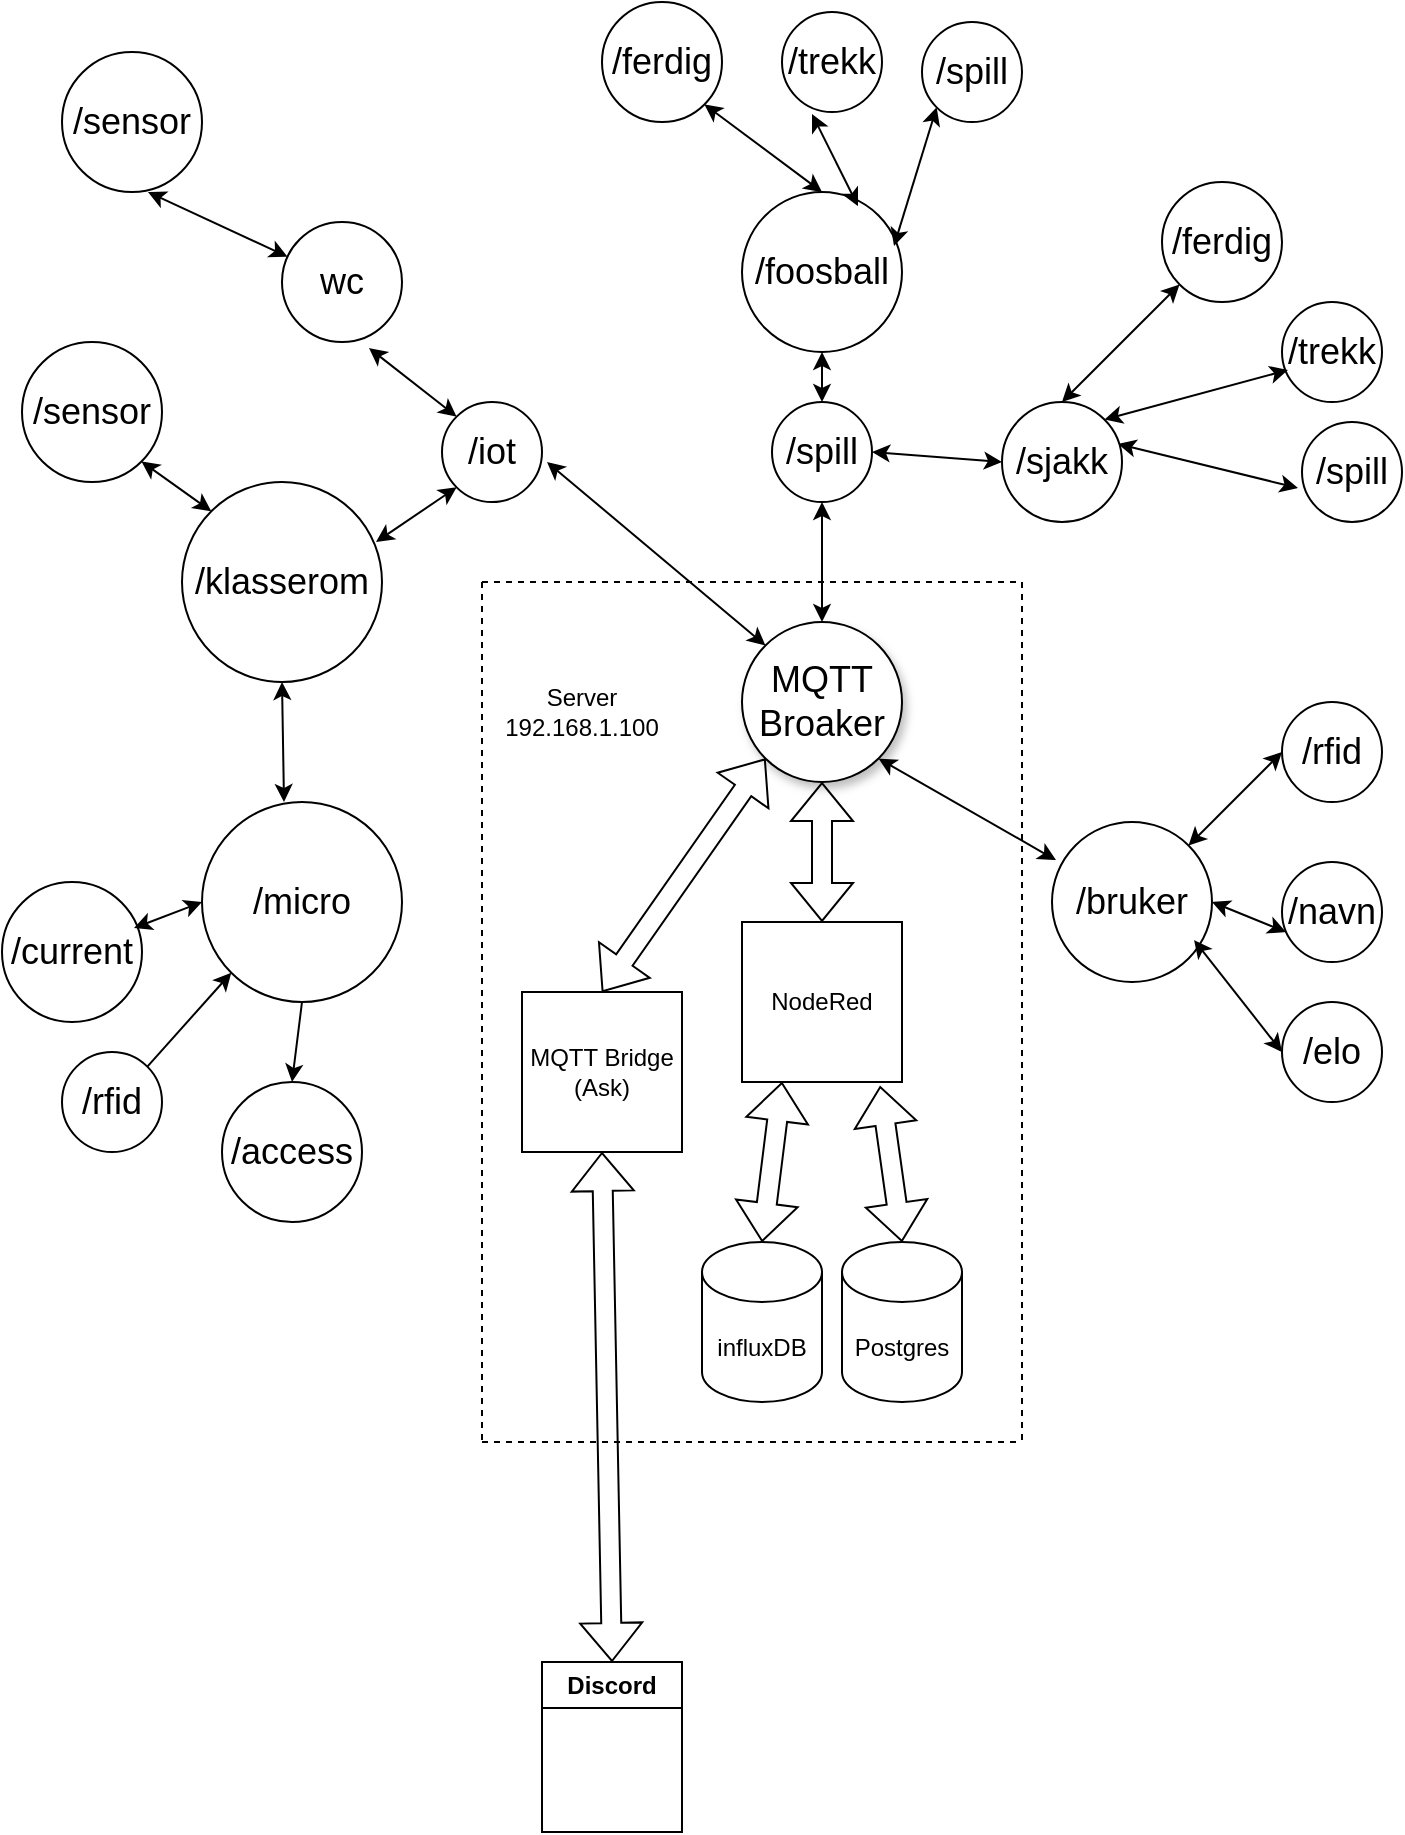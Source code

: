 <mxfile version="26.2.9">
  <diagram name="Page-1" id="6-U9oWj5JZpFFCg8RY4Y">
    <mxGraphModel dx="2948" dy="1103" grid="1" gridSize="10" guides="1" tooltips="1" connect="1" arrows="1" fold="1" page="1" pageScale="1" pageWidth="827" pageHeight="1169" math="0" shadow="0">
      <root>
        <mxCell id="0" />
        <mxCell id="1" parent="0" />
        <mxCell id="urKDHidlisGYxtg2ARkH-1" value="&lt;font style=&quot;font-size: 18px;&quot;&gt;MQTT&lt;br&gt;Broaker&lt;/font&gt;" style="ellipse;whiteSpace=wrap;html=1;aspect=fixed;shadow=1;fillColor=light-dark(#FFFFFF,#99CCFF);" parent="1" vertex="1">
          <mxGeometry x="380" y="400" width="80" height="80" as="geometry" />
        </mxCell>
        <mxCell id="urKDHidlisGYxtg2ARkH-2" value="Postgres" style="shape=cylinder3;whiteSpace=wrap;html=1;boundedLbl=1;backgroundOutline=1;size=15;" parent="1" vertex="1">
          <mxGeometry x="430" y="710" width="60" height="80" as="geometry" />
        </mxCell>
        <mxCell id="urKDHidlisGYxtg2ARkH-3" value="NodeRed" style="whiteSpace=wrap;html=1;aspect=fixed;" parent="1" vertex="1">
          <mxGeometry x="380" y="550" width="80" height="80" as="geometry" />
        </mxCell>
        <mxCell id="urKDHidlisGYxtg2ARkH-4" value="influxDB" style="shape=cylinder3;whiteSpace=wrap;html=1;boundedLbl=1;backgroundOutline=1;size=15;" parent="1" vertex="1">
          <mxGeometry x="360" y="710" width="60" height="80" as="geometry" />
        </mxCell>
        <mxCell id="urKDHidlisGYxtg2ARkH-5" value="MQTT Bridge&lt;br&gt;(Ask)" style="whiteSpace=wrap;html=1;aspect=fixed;" parent="1" vertex="1">
          <mxGeometry x="270" y="585" width="80" height="80" as="geometry" />
        </mxCell>
        <mxCell id="urKDHidlisGYxtg2ARkH-8" value="Discord" style="swimlane;whiteSpace=wrap;html=1;" parent="1" vertex="1">
          <mxGeometry x="280" y="920" width="70" height="85" as="geometry" />
        </mxCell>
        <mxCell id="urKDHidlisGYxtg2ARkH-9" value="" style="shape=flexArrow;endArrow=classic;startArrow=classic;html=1;rounded=0;entryX=0.5;entryY=0;entryDx=0;entryDy=0;entryPerimeter=0;exitX=0.863;exitY=1.025;exitDx=0;exitDy=0;exitPerimeter=0;" parent="1" source="urKDHidlisGYxtg2ARkH-3" target="urKDHidlisGYxtg2ARkH-2" edge="1">
          <mxGeometry width="100" height="100" relative="1" as="geometry">
            <mxPoint x="360" y="610" as="sourcePoint" />
            <mxPoint x="460" y="510" as="targetPoint" />
          </mxGeometry>
        </mxCell>
        <mxCell id="urKDHidlisGYxtg2ARkH-11" value="" style="shape=flexArrow;endArrow=classic;startArrow=classic;html=1;rounded=0;entryX=0.5;entryY=0;entryDx=0;entryDy=0;entryPerimeter=0;" parent="1" target="urKDHidlisGYxtg2ARkH-4" edge="1">
          <mxGeometry width="100" height="100" relative="1" as="geometry">
            <mxPoint x="400" y="630" as="sourcePoint" />
            <mxPoint x="460" y="510" as="targetPoint" />
          </mxGeometry>
        </mxCell>
        <mxCell id="urKDHidlisGYxtg2ARkH-12" value="" style="shape=flexArrow;endArrow=classic;startArrow=classic;html=1;rounded=0;entryX=0.5;entryY=1;entryDx=0;entryDy=0;exitX=0.5;exitY=0;exitDx=0;exitDy=0;" parent="1" source="urKDHidlisGYxtg2ARkH-3" target="urKDHidlisGYxtg2ARkH-1" edge="1">
          <mxGeometry width="100" height="100" relative="1" as="geometry">
            <mxPoint x="360" y="610" as="sourcePoint" />
            <mxPoint x="460" y="510" as="targetPoint" />
          </mxGeometry>
        </mxCell>
        <mxCell id="urKDHidlisGYxtg2ARkH-13" value="" style="shape=flexArrow;endArrow=classic;startArrow=classic;html=1;rounded=0;entryX=0;entryY=1;entryDx=0;entryDy=0;exitX=0.5;exitY=0;exitDx=0;exitDy=0;" parent="1" source="urKDHidlisGYxtg2ARkH-5" target="urKDHidlisGYxtg2ARkH-1" edge="1">
          <mxGeometry width="100" height="100" relative="1" as="geometry">
            <mxPoint x="360" y="610" as="sourcePoint" />
            <mxPoint x="460" y="510" as="targetPoint" />
          </mxGeometry>
        </mxCell>
        <mxCell id="urKDHidlisGYxtg2ARkH-14" value="" style="shape=flexArrow;endArrow=classic;startArrow=classic;html=1;rounded=0;exitX=0.5;exitY=0;exitDx=0;exitDy=0;entryX=0.5;entryY=1;entryDx=0;entryDy=0;" parent="1" source="urKDHidlisGYxtg2ARkH-8" target="urKDHidlisGYxtg2ARkH-5" edge="1">
          <mxGeometry width="100" height="100" relative="1" as="geometry">
            <mxPoint x="360" y="610" as="sourcePoint" />
            <mxPoint x="460" y="510" as="targetPoint" />
          </mxGeometry>
        </mxCell>
        <mxCell id="urKDHidlisGYxtg2ARkH-15" value="&lt;font style=&quot;font-size: 18px;&quot;&gt;/iot&lt;/font&gt;" style="ellipse;whiteSpace=wrap;html=1;strokeColor=light-dark(#000000,#007FFF);" parent="1" vertex="1">
          <mxGeometry x="230" y="290" width="50" height="50" as="geometry" />
        </mxCell>
        <mxCell id="urKDHidlisGYxtg2ARkH-16" value="&lt;font style=&quot;font-size: 18px;&quot;&gt;/spill&lt;/font&gt;" style="ellipse;whiteSpace=wrap;html=1;strokeColor=light-dark(#000000,#007FFF);" parent="1" vertex="1">
          <mxGeometry x="395" y="290" width="50" height="50" as="geometry" />
        </mxCell>
        <mxCell id="urKDHidlisGYxtg2ARkH-17" value="&lt;font style=&quot;font-size: 18px;&quot;&gt;/bruker&lt;/font&gt;" style="ellipse;whiteSpace=wrap;html=1;strokeColor=light-dark(#000000,#007FFF);" parent="1" vertex="1">
          <mxGeometry x="535" y="500" width="80" height="80" as="geometry" />
        </mxCell>
        <mxCell id="urKDHidlisGYxtg2ARkH-18" value="" style="endArrow=classic;startArrow=classic;html=1;rounded=0;exitX=0.967;exitY=0.35;exitDx=0;exitDy=0;entryX=-0.04;entryY=0.66;entryDx=0;entryDy=0;entryPerimeter=0;exitPerimeter=0;" parent="1" source="urKDHidlisGYxtg2ARkH-27" target="urKDHidlisGYxtg2ARkH-44" edge="1">
          <mxGeometry width="50" height="50" relative="1" as="geometry">
            <mxPoint x="610" y="280" as="sourcePoint" />
            <mxPoint x="660" y="230" as="targetPoint" />
          </mxGeometry>
        </mxCell>
        <mxCell id="urKDHidlisGYxtg2ARkH-21" value="" style="endArrow=classic;startArrow=classic;html=1;rounded=0;exitX=0.5;exitY=1;exitDx=0;exitDy=0;" parent="1" source="urKDHidlisGYxtg2ARkH-26" edge="1">
          <mxGeometry width="50" height="50" relative="1" as="geometry">
            <mxPoint x="450" y="240" as="sourcePoint" />
            <mxPoint x="420" y="290" as="targetPoint" />
          </mxGeometry>
        </mxCell>
        <mxCell id="urKDHidlisGYxtg2ARkH-23" value="" style="endArrow=classic;startArrow=classic;html=1;rounded=0;exitX=1;exitY=1;exitDx=0;exitDy=0;entryX=0.025;entryY=0.238;entryDx=0;entryDy=0;entryPerimeter=0;" parent="1" source="urKDHidlisGYxtg2ARkH-1" target="urKDHidlisGYxtg2ARkH-17" edge="1">
          <mxGeometry width="50" height="50" relative="1" as="geometry">
            <mxPoint x="480" y="520" as="sourcePoint" />
            <mxPoint x="510" y="390" as="targetPoint" />
          </mxGeometry>
        </mxCell>
        <mxCell id="urKDHidlisGYxtg2ARkH-24" value="" style="endArrow=classic;startArrow=classic;html=1;rounded=0;entryX=0.5;entryY=1;entryDx=0;entryDy=0;exitX=0.5;exitY=0;exitDx=0;exitDy=0;" parent="1" source="urKDHidlisGYxtg2ARkH-1" target="urKDHidlisGYxtg2ARkH-16" edge="1">
          <mxGeometry width="50" height="50" relative="1" as="geometry">
            <mxPoint x="370" y="350" as="sourcePoint" />
            <mxPoint x="420" y="300" as="targetPoint" />
          </mxGeometry>
        </mxCell>
        <mxCell id="urKDHidlisGYxtg2ARkH-25" value="" style="endArrow=classic;startArrow=classic;html=1;rounded=0;entryX=0;entryY=0;entryDx=0;entryDy=0;exitX=1.05;exitY=0.6;exitDx=0;exitDy=0;exitPerimeter=0;" parent="1" source="urKDHidlisGYxtg2ARkH-15" target="urKDHidlisGYxtg2ARkH-1" edge="1">
          <mxGeometry width="50" height="50" relative="1" as="geometry">
            <mxPoint x="280" y="450" as="sourcePoint" />
            <mxPoint x="330" y="400" as="targetPoint" />
          </mxGeometry>
        </mxCell>
        <mxCell id="urKDHidlisGYxtg2ARkH-26" value="&lt;font style=&quot;font-size: 18px;&quot;&gt;/foosball&lt;/font&gt;" style="ellipse;whiteSpace=wrap;html=1;strokeColor=light-dark(#000000,#007FFF);" parent="1" vertex="1">
          <mxGeometry x="380" y="185" width="80" height="80" as="geometry" />
        </mxCell>
        <mxCell id="urKDHidlisGYxtg2ARkH-28" value="&lt;font style=&quot;font-size: 18px;&quot;&gt;/rfid&lt;/font&gt;" style="ellipse;whiteSpace=wrap;html=1;strokeColor=light-dark(#000000,#007FFF);" parent="1" vertex="1">
          <mxGeometry x="650" y="440" width="50" height="50" as="geometry" />
        </mxCell>
        <mxCell id="urKDHidlisGYxtg2ARkH-29" value="&lt;font style=&quot;font-size: 18px;&quot;&gt;/navn&lt;/font&gt;" style="ellipse;whiteSpace=wrap;html=1;strokeColor=light-dark(#000000,#007FFF);" parent="1" vertex="1">
          <mxGeometry x="650" y="520" width="50" height="50" as="geometry" />
        </mxCell>
        <mxCell id="urKDHidlisGYxtg2ARkH-30" value="&lt;font style=&quot;font-size: 18px;&quot;&gt;/elo&lt;/font&gt;" style="ellipse;whiteSpace=wrap;html=1;strokeColor=light-dark(#000000,#007FFF);" parent="1" vertex="1">
          <mxGeometry x="650" y="590" width="50" height="50" as="geometry" />
        </mxCell>
        <mxCell id="urKDHidlisGYxtg2ARkH-27" value="&lt;font style=&quot;font-size: 18px;&quot;&gt;/sjakk&lt;/font&gt;" style="ellipse;whiteSpace=wrap;html=1;strokeColor=light-dark(#000000,#007FFF);" parent="1" vertex="1">
          <mxGeometry x="510" y="290" width="60" height="60" as="geometry" />
        </mxCell>
        <mxCell id="urKDHidlisGYxtg2ARkH-32" value="&lt;span style=&quot;font-size: 18px;&quot;&gt;wc&lt;/span&gt;" style="ellipse;whiteSpace=wrap;html=1;strokeColor=light-dark(#000000,#007FFF);" parent="1" vertex="1">
          <mxGeometry x="150" y="200" width="60" height="60" as="geometry" />
        </mxCell>
        <mxCell id="urKDHidlisGYxtg2ARkH-33" value="&lt;font style=&quot;font-size: 18px;&quot;&gt;/klasserom&lt;/font&gt;" style="ellipse;whiteSpace=wrap;html=1;strokeColor=light-dark(#000000,#007FFF);" parent="1" vertex="1">
          <mxGeometry x="100" y="330" width="100" height="100" as="geometry" />
        </mxCell>
        <mxCell id="urKDHidlisGYxtg2ARkH-35" value="" style="endArrow=classic;startArrow=classic;html=1;rounded=0;entryX=0;entryY=1;entryDx=0;entryDy=0;exitX=0.97;exitY=0.3;exitDx=0;exitDy=0;exitPerimeter=0;" parent="1" source="urKDHidlisGYxtg2ARkH-33" target="urKDHidlisGYxtg2ARkH-15" edge="1">
          <mxGeometry width="50" height="50" relative="1" as="geometry">
            <mxPoint x="110" y="570" as="sourcePoint" />
            <mxPoint x="160" y="520" as="targetPoint" />
          </mxGeometry>
        </mxCell>
        <mxCell id="urKDHidlisGYxtg2ARkH-36" value="" style="endArrow=classic;startArrow=classic;html=1;rounded=0;entryX=0;entryY=0;entryDx=0;entryDy=0;exitX=0.725;exitY=1.05;exitDx=0;exitDy=0;exitPerimeter=0;" parent="1" source="urKDHidlisGYxtg2ARkH-32" target="urKDHidlisGYxtg2ARkH-15" edge="1">
          <mxGeometry width="50" height="50" relative="1" as="geometry">
            <mxPoint x="260" y="350" as="sourcePoint" />
            <mxPoint x="220" y="490" as="targetPoint" />
          </mxGeometry>
        </mxCell>
        <mxCell id="urKDHidlisGYxtg2ARkH-38" value="&lt;font style=&quot;font-size: 18px;&quot;&gt;/micro&lt;/font&gt;" style="ellipse;whiteSpace=wrap;html=1;strokeColor=light-dark(#000000,#007FFF);" parent="1" vertex="1">
          <mxGeometry x="110" y="490" width="100" height="100" as="geometry" />
        </mxCell>
        <mxCell id="urKDHidlisGYxtg2ARkH-39" value="&lt;font style=&quot;font-size: 18px;&quot;&gt;/sensor&lt;/font&gt;" style="ellipse;whiteSpace=wrap;html=1;strokeColor=light-dark(#000000,#007FFF);" parent="1" vertex="1">
          <mxGeometry x="40" y="115" width="70" height="70" as="geometry" />
        </mxCell>
        <mxCell id="urKDHidlisGYxtg2ARkH-40" value="&lt;font style=&quot;font-size: 18px;&quot;&gt;/sensor&lt;/font&gt;" style="ellipse;whiteSpace=wrap;html=1;strokeColor=light-dark(#000000,#007FFF);" parent="1" vertex="1">
          <mxGeometry x="20" y="260" width="70" height="70" as="geometry" />
        </mxCell>
        <mxCell id="urKDHidlisGYxtg2ARkH-41" value="&lt;font style=&quot;font-size: 18px;&quot;&gt;/trekk&lt;/font&gt;" style="ellipse;whiteSpace=wrap;html=1;strokeColor=light-dark(#000000,#007FFF);" parent="1" vertex="1">
          <mxGeometry x="650" y="240" width="50" height="50" as="geometry" />
        </mxCell>
        <mxCell id="urKDHidlisGYxtg2ARkH-43" value="&lt;font style=&quot;font-size: 18px;&quot;&gt;/ferdig&lt;/font&gt;" style="ellipse;whiteSpace=wrap;html=1;strokeColor=light-dark(#000000,#007FFF);" parent="1" vertex="1">
          <mxGeometry x="590" y="180" width="60" height="60" as="geometry" />
        </mxCell>
        <mxCell id="urKDHidlisGYxtg2ARkH-44" value="&lt;font style=&quot;font-size: 18px;&quot;&gt;/spill&lt;/font&gt;" style="ellipse;whiteSpace=wrap;html=1;strokeColor=light-dark(#000000,#007FFF);" parent="1" vertex="1">
          <mxGeometry x="660" y="300" width="50" height="50" as="geometry" />
        </mxCell>
        <mxCell id="urKDHidlisGYxtg2ARkH-45" value="" style="endArrow=classic;startArrow=classic;html=1;rounded=0;entryX=0.06;entryY=0.68;entryDx=0;entryDy=0;entryPerimeter=0;exitX=1;exitY=0;exitDx=0;exitDy=0;" parent="1" source="urKDHidlisGYxtg2ARkH-27" target="urKDHidlisGYxtg2ARkH-41" edge="1">
          <mxGeometry width="50" height="50" relative="1" as="geometry">
            <mxPoint x="530" y="640" as="sourcePoint" />
            <mxPoint x="580" y="590" as="targetPoint" />
          </mxGeometry>
        </mxCell>
        <mxCell id="urKDHidlisGYxtg2ARkH-46" value="" style="endArrow=classic;startArrow=classic;html=1;rounded=0;entryX=0;entryY=1;entryDx=0;entryDy=0;exitX=0.5;exitY=0;exitDx=0;exitDy=0;" parent="1" source="urKDHidlisGYxtg2ARkH-27" target="urKDHidlisGYxtg2ARkH-43" edge="1">
          <mxGeometry width="50" height="50" relative="1" as="geometry">
            <mxPoint x="620" y="240" as="sourcePoint" />
            <mxPoint x="670" y="190" as="targetPoint" />
          </mxGeometry>
        </mxCell>
        <mxCell id="urKDHidlisGYxtg2ARkH-47" value="&lt;font style=&quot;font-size: 18px;&quot;&gt;/trekk&lt;/font&gt;" style="ellipse;whiteSpace=wrap;html=1;strokeColor=light-dark(#000000,#007FFF);" parent="1" vertex="1">
          <mxGeometry x="400" y="95" width="50" height="50" as="geometry" />
        </mxCell>
        <mxCell id="urKDHidlisGYxtg2ARkH-48" value="&lt;font style=&quot;font-size: 18px;&quot;&gt;/ferdig&lt;/font&gt;" style="ellipse;whiteSpace=wrap;html=1;strokeColor=light-dark(#000000,#007FFF);" parent="1" vertex="1">
          <mxGeometry x="310" y="90" width="60" height="60" as="geometry" />
        </mxCell>
        <mxCell id="urKDHidlisGYxtg2ARkH-49" value="&lt;font style=&quot;font-size: 18px;&quot;&gt;/spill&lt;/font&gt;" style="ellipse;whiteSpace=wrap;html=1;strokeColor=light-dark(#000000,#007FFF);" parent="1" vertex="1">
          <mxGeometry x="470" y="100" width="50" height="50" as="geometry" />
        </mxCell>
        <mxCell id="urKDHidlisGYxtg2ARkH-50" value="" style="endArrow=classic;startArrow=classic;html=1;rounded=0;entryX=0;entryY=0.5;entryDx=0;entryDy=0;exitX=1;exitY=0;exitDx=0;exitDy=0;" parent="1" source="urKDHidlisGYxtg2ARkH-17" target="urKDHidlisGYxtg2ARkH-28" edge="1">
          <mxGeometry width="50" height="50" relative="1" as="geometry">
            <mxPoint x="580" y="320" as="sourcePoint" />
            <mxPoint x="630" y="270" as="targetPoint" />
          </mxGeometry>
        </mxCell>
        <mxCell id="urKDHidlisGYxtg2ARkH-52" value="" style="endArrow=classic;startArrow=classic;html=1;rounded=0;entryX=0;entryY=1;entryDx=0;entryDy=0;exitX=0.95;exitY=0.338;exitDx=0;exitDy=0;exitPerimeter=0;" parent="1" source="urKDHidlisGYxtg2ARkH-26" target="urKDHidlisGYxtg2ARkH-49" edge="1">
          <mxGeometry width="50" height="50" relative="1" as="geometry">
            <mxPoint x="540" y="250" as="sourcePoint" />
            <mxPoint x="560" y="230" as="targetPoint" />
          </mxGeometry>
        </mxCell>
        <mxCell id="urKDHidlisGYxtg2ARkH-53" value="" style="endArrow=classic;startArrow=classic;html=1;rounded=0;entryX=0.3;entryY=1.02;entryDx=0;entryDy=0;exitX=0.725;exitY=0.088;exitDx=0;exitDy=0;exitPerimeter=0;entryPerimeter=0;" parent="1" source="urKDHidlisGYxtg2ARkH-26" target="urKDHidlisGYxtg2ARkH-47" edge="1">
          <mxGeometry width="50" height="50" relative="1" as="geometry">
            <mxPoint x="546" y="267" as="sourcePoint" />
            <mxPoint x="587" y="233" as="targetPoint" />
          </mxGeometry>
        </mxCell>
        <mxCell id="urKDHidlisGYxtg2ARkH-54" value="" style="endArrow=classic;startArrow=classic;html=1;rounded=0;entryX=1;entryY=1;entryDx=0;entryDy=0;exitX=0.5;exitY=0;exitDx=0;exitDy=0;" parent="1" source="urKDHidlisGYxtg2ARkH-26" target="urKDHidlisGYxtg2ARkH-48" edge="1">
          <mxGeometry width="50" height="50" relative="1" as="geometry">
            <mxPoint x="556" y="277" as="sourcePoint" />
            <mxPoint x="480" y="180" as="targetPoint" />
          </mxGeometry>
        </mxCell>
        <mxCell id="urKDHidlisGYxtg2ARkH-56" value="" style="endArrow=classic;startArrow=classic;html=1;rounded=0;exitX=0.614;exitY=1;exitDx=0;exitDy=0;exitPerimeter=0;" parent="1" source="urKDHidlisGYxtg2ARkH-39" target="urKDHidlisGYxtg2ARkH-32" edge="1">
          <mxGeometry width="50" height="50" relative="1" as="geometry">
            <mxPoint x="390" y="590" as="sourcePoint" />
            <mxPoint x="440" y="540" as="targetPoint" />
          </mxGeometry>
        </mxCell>
        <mxCell id="urKDHidlisGYxtg2ARkH-59" value="" style="endArrow=classic;startArrow=classic;html=1;rounded=0;entryX=0.5;entryY=1;entryDx=0;entryDy=0;exitX=0.41;exitY=0;exitDx=0;exitDy=0;exitPerimeter=0;" parent="1" source="urKDHidlisGYxtg2ARkH-38" target="urKDHidlisGYxtg2ARkH-33" edge="1">
          <mxGeometry width="50" height="50" relative="1" as="geometry">
            <mxPoint x="30" y="490" as="sourcePoint" />
            <mxPoint x="80" y="440" as="targetPoint" />
          </mxGeometry>
        </mxCell>
        <mxCell id="urKDHidlisGYxtg2ARkH-60" value="" style="endArrow=classic;startArrow=classic;html=1;rounded=0;entryX=1;entryY=1;entryDx=0;entryDy=0;exitX=0;exitY=0;exitDx=0;exitDy=0;" parent="1" source="urKDHidlisGYxtg2ARkH-33" target="urKDHidlisGYxtg2ARkH-40" edge="1">
          <mxGeometry width="50" height="50" relative="1" as="geometry">
            <mxPoint x="40" y="500" as="sourcePoint" />
            <mxPoint x="90" y="450" as="targetPoint" />
          </mxGeometry>
        </mxCell>
        <mxCell id="urKDHidlisGYxtg2ARkH-61" value="" style="endArrow=classic;startArrow=classic;html=1;rounded=0;entryX=0.04;entryY=0.7;entryDx=0;entryDy=0;entryPerimeter=0;exitX=1;exitY=0.5;exitDx=0;exitDy=0;" parent="1" target="urKDHidlisGYxtg2ARkH-29" edge="1" source="urKDHidlisGYxtg2ARkH-17">
          <mxGeometry width="50" height="50" relative="1" as="geometry">
            <mxPoint x="620" y="510" as="sourcePoint" />
            <mxPoint x="100" y="460" as="targetPoint" />
          </mxGeometry>
        </mxCell>
        <mxCell id="GDrD-Kpo9oYSKBDEFug5-1" value="" style="endArrow=classic;startArrow=classic;html=1;rounded=0;entryX=0;entryY=0.5;entryDx=0;entryDy=0;exitX=0.888;exitY=0.738;exitDx=0;exitDy=0;exitPerimeter=0;" edge="1" parent="1" source="urKDHidlisGYxtg2ARkH-17" target="urKDHidlisGYxtg2ARkH-30">
          <mxGeometry width="50" height="50" relative="1" as="geometry">
            <mxPoint x="60" y="520" as="sourcePoint" />
            <mxPoint x="390" y="550" as="targetPoint" />
          </mxGeometry>
        </mxCell>
        <mxCell id="GDrD-Kpo9oYSKBDEFug5-2" value="&lt;font style=&quot;font-size: 18px;&quot;&gt;/current&lt;/font&gt;" style="ellipse;whiteSpace=wrap;html=1;strokeColor=light-dark(#000000,#007FFF);" vertex="1" parent="1">
          <mxGeometry x="10" y="530" width="70" height="70" as="geometry" />
        </mxCell>
        <mxCell id="GDrD-Kpo9oYSKBDEFug5-3" value="&lt;font style=&quot;font-size: 18px;&quot;&gt;/rfid&lt;/font&gt;" style="ellipse;whiteSpace=wrap;html=1;strokeColor=light-dark(#000000,#007FFF);" vertex="1" parent="1">
          <mxGeometry x="40" y="615" width="50" height="50" as="geometry" />
        </mxCell>
        <mxCell id="GDrD-Kpo9oYSKBDEFug5-4" value="&lt;font style=&quot;font-size: 18px;&quot;&gt;/access&lt;/font&gt;" style="ellipse;whiteSpace=wrap;html=1;strokeColor=light-dark(#000000,#007FFF);" vertex="1" parent="1">
          <mxGeometry x="120" y="630" width="70" height="70" as="geometry" />
        </mxCell>
        <mxCell id="GDrD-Kpo9oYSKBDEFug5-6" value="" style="endArrow=classic;html=1;rounded=0;entryX=0;entryY=1;entryDx=0;entryDy=0;exitX=1;exitY=0;exitDx=0;exitDy=0;" edge="1" parent="1" source="GDrD-Kpo9oYSKBDEFug5-3" target="urKDHidlisGYxtg2ARkH-38">
          <mxGeometry width="50" height="50" relative="1" as="geometry">
            <mxPoint x="390" y="590" as="sourcePoint" />
            <mxPoint x="440" y="540" as="targetPoint" />
          </mxGeometry>
        </mxCell>
        <mxCell id="GDrD-Kpo9oYSKBDEFug5-8" value="" style="endArrow=classic;html=1;rounded=0;entryX=0.5;entryY=0;entryDx=0;entryDy=0;exitX=0.5;exitY=1;exitDx=0;exitDy=0;" edge="1" parent="1" source="urKDHidlisGYxtg2ARkH-38" target="GDrD-Kpo9oYSKBDEFug5-4">
          <mxGeometry width="50" height="50" relative="1" as="geometry">
            <mxPoint x="390" y="590" as="sourcePoint" />
            <mxPoint x="440" y="540" as="targetPoint" />
          </mxGeometry>
        </mxCell>
        <mxCell id="GDrD-Kpo9oYSKBDEFug5-10" value="" style="endArrow=none;dashed=1;html=1;rounded=0;" edge="1" parent="1">
          <mxGeometry width="50" height="50" relative="1" as="geometry">
            <mxPoint x="520" y="380" as="sourcePoint" />
            <mxPoint x="520" y="810" as="targetPoint" />
          </mxGeometry>
        </mxCell>
        <mxCell id="GDrD-Kpo9oYSKBDEFug5-11" value="" style="endArrow=none;dashed=1;html=1;rounded=0;" edge="1" parent="1">
          <mxGeometry width="50" height="50" relative="1" as="geometry">
            <mxPoint x="250" y="810" as="sourcePoint" />
            <mxPoint x="520" y="810" as="targetPoint" />
          </mxGeometry>
        </mxCell>
        <mxCell id="GDrD-Kpo9oYSKBDEFug5-12" value="" style="endArrow=none;dashed=1;html=1;rounded=0;" edge="1" parent="1">
          <mxGeometry width="50" height="50" relative="1" as="geometry">
            <mxPoint x="250" y="380" as="sourcePoint" />
            <mxPoint x="250" y="810" as="targetPoint" />
          </mxGeometry>
        </mxCell>
        <mxCell id="GDrD-Kpo9oYSKBDEFug5-13" value="" style="endArrow=none;dashed=1;html=1;rounded=0;" edge="1" parent="1">
          <mxGeometry width="50" height="50" relative="1" as="geometry">
            <mxPoint x="250" y="380" as="sourcePoint" />
            <mxPoint x="520" y="380" as="targetPoint" />
          </mxGeometry>
        </mxCell>
        <mxCell id="GDrD-Kpo9oYSKBDEFug5-14" value="Server&lt;div&gt;192.168.1.100&lt;/div&gt;" style="text;html=1;align=center;verticalAlign=middle;whiteSpace=wrap;rounded=0;" vertex="1" parent="1">
          <mxGeometry x="270" y="430" width="60" height="30" as="geometry" />
        </mxCell>
        <mxCell id="GDrD-Kpo9oYSKBDEFug5-15" value="" style="endArrow=classic;startArrow=classic;html=1;rounded=0;entryX=0;entryY=0.5;entryDx=0;entryDy=0;exitX=1;exitY=0.5;exitDx=0;exitDy=0;" edge="1" parent="1" source="urKDHidlisGYxtg2ARkH-16" target="urKDHidlisGYxtg2ARkH-27">
          <mxGeometry width="50" height="50" relative="1" as="geometry">
            <mxPoint x="430" y="410" as="sourcePoint" />
            <mxPoint x="430" y="350" as="targetPoint" />
          </mxGeometry>
        </mxCell>
        <mxCell id="GDrD-Kpo9oYSKBDEFug5-16" value="" style="endArrow=classic;startArrow=classic;html=1;rounded=0;entryX=0;entryY=0.5;entryDx=0;entryDy=0;exitX=0.943;exitY=0.329;exitDx=0;exitDy=0;exitPerimeter=0;" edge="1" parent="1" source="GDrD-Kpo9oYSKBDEFug5-2" target="urKDHidlisGYxtg2ARkH-38">
          <mxGeometry width="50" height="50" relative="1" as="geometry">
            <mxPoint x="440" y="420" as="sourcePoint" />
            <mxPoint x="440" y="360" as="targetPoint" />
          </mxGeometry>
        </mxCell>
      </root>
    </mxGraphModel>
  </diagram>
</mxfile>
